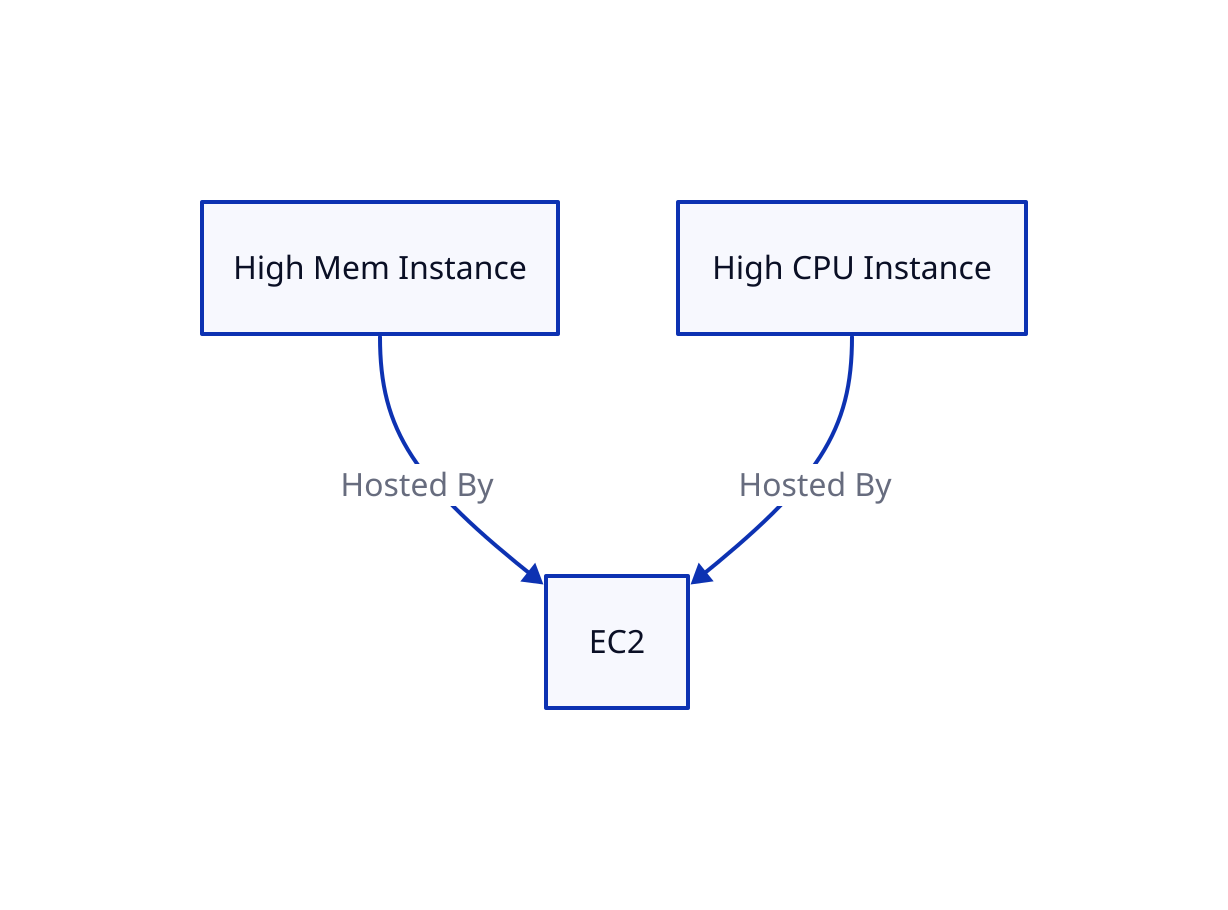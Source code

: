 # The label applies to each connection in the chain.
High Mem Instance -> EC2 <- High CPU Instance: Hosted By

